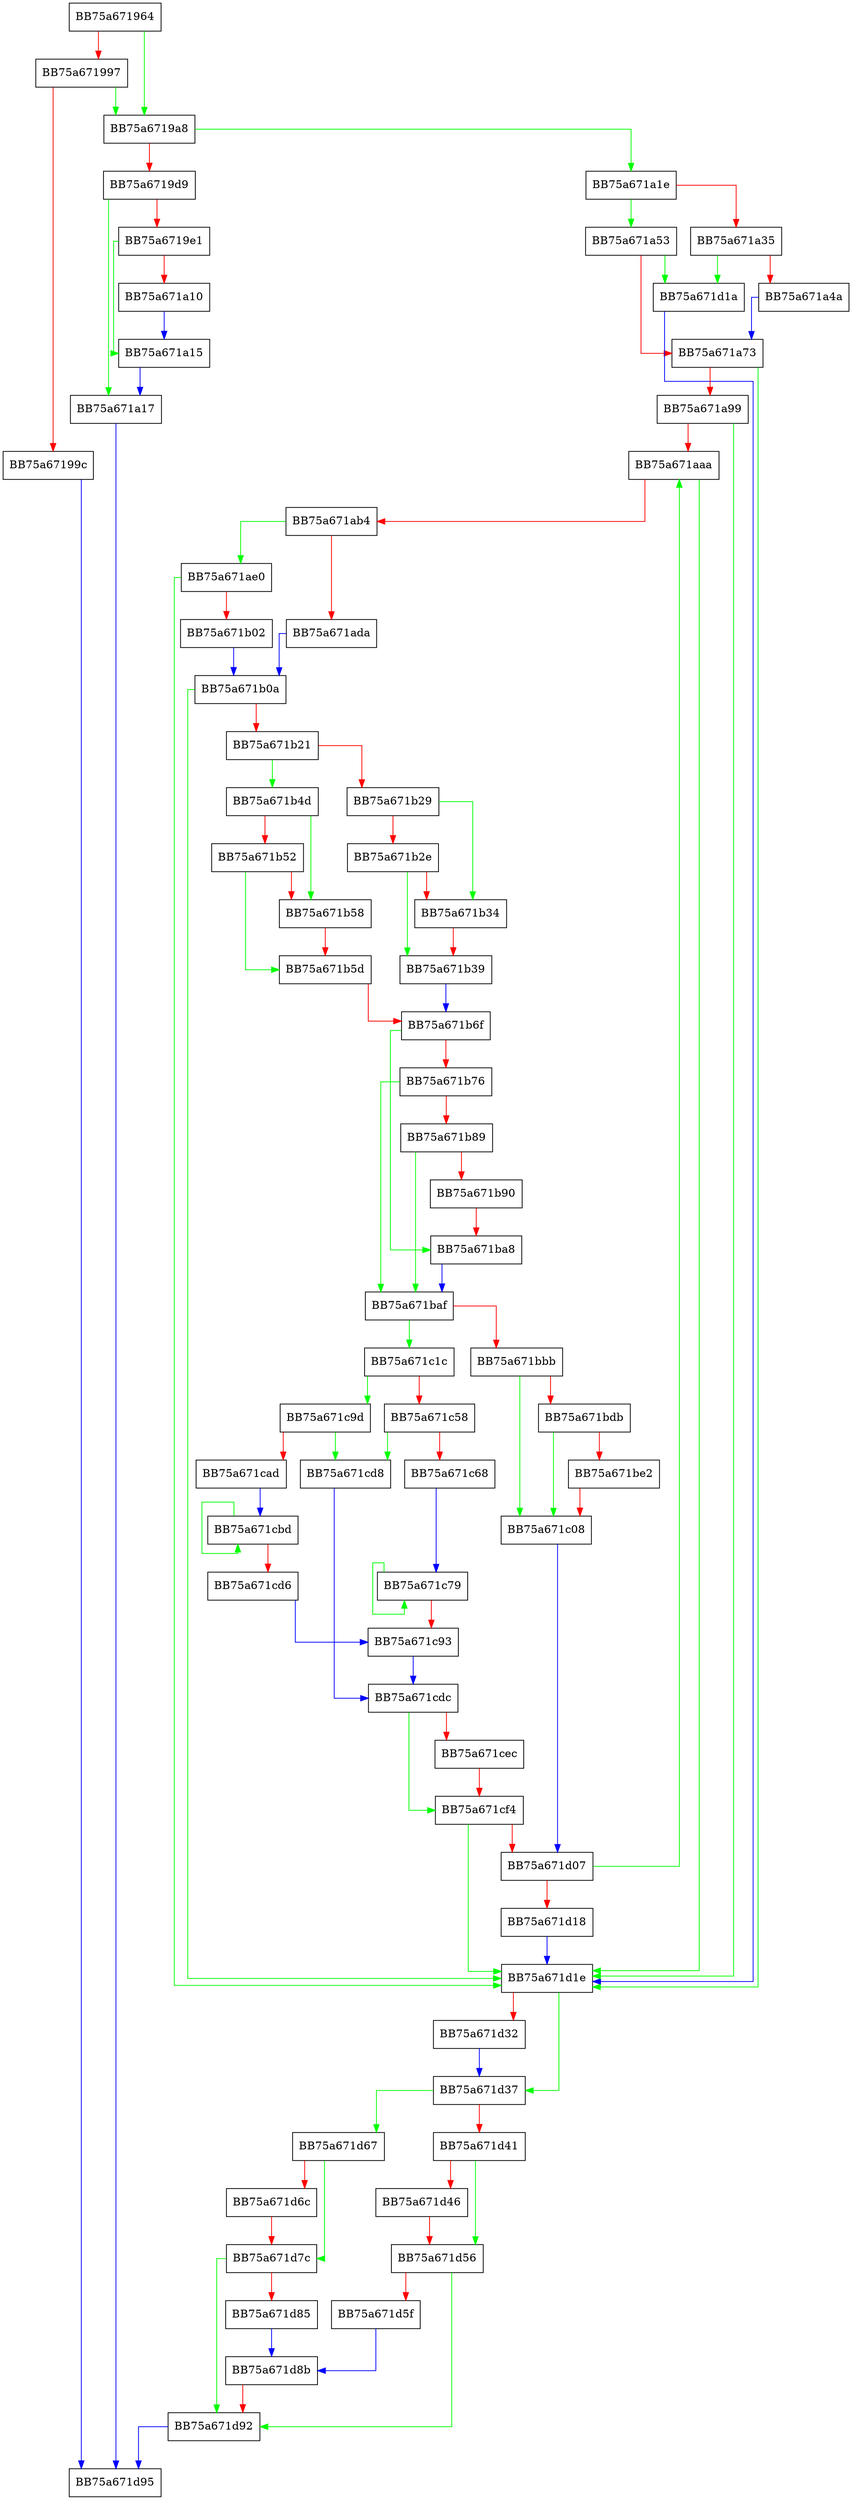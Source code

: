 digraph process_range {
  node [shape="box"];
  graph [splines=ortho];
  BB75a671964 -> BB75a6719a8 [color="green"];
  BB75a671964 -> BB75a671997 [color="red"];
  BB75a671997 -> BB75a6719a8 [color="green"];
  BB75a671997 -> BB75a67199c [color="red"];
  BB75a67199c -> BB75a671d95 [color="blue"];
  BB75a6719a8 -> BB75a671a1e [color="green"];
  BB75a6719a8 -> BB75a6719d9 [color="red"];
  BB75a6719d9 -> BB75a671a17 [color="green"];
  BB75a6719d9 -> BB75a6719e1 [color="red"];
  BB75a6719e1 -> BB75a671a15 [color="green"];
  BB75a6719e1 -> BB75a671a10 [color="red"];
  BB75a671a10 -> BB75a671a15 [color="blue"];
  BB75a671a15 -> BB75a671a17 [color="blue"];
  BB75a671a17 -> BB75a671d95 [color="blue"];
  BB75a671a1e -> BB75a671a53 [color="green"];
  BB75a671a1e -> BB75a671a35 [color="red"];
  BB75a671a35 -> BB75a671d1a [color="green"];
  BB75a671a35 -> BB75a671a4a [color="red"];
  BB75a671a4a -> BB75a671a73 [color="blue"];
  BB75a671a53 -> BB75a671d1a [color="green"];
  BB75a671a53 -> BB75a671a73 [color="red"];
  BB75a671a73 -> BB75a671d1e [color="green"];
  BB75a671a73 -> BB75a671a99 [color="red"];
  BB75a671a99 -> BB75a671d1e [color="green"];
  BB75a671a99 -> BB75a671aaa [color="red"];
  BB75a671aaa -> BB75a671d1e [color="green"];
  BB75a671aaa -> BB75a671ab4 [color="red"];
  BB75a671ab4 -> BB75a671ae0 [color="green"];
  BB75a671ab4 -> BB75a671ada [color="red"];
  BB75a671ada -> BB75a671b0a [color="blue"];
  BB75a671ae0 -> BB75a671d1e [color="green"];
  BB75a671ae0 -> BB75a671b02 [color="red"];
  BB75a671b02 -> BB75a671b0a [color="blue"];
  BB75a671b0a -> BB75a671d1e [color="green"];
  BB75a671b0a -> BB75a671b21 [color="red"];
  BB75a671b21 -> BB75a671b4d [color="green"];
  BB75a671b21 -> BB75a671b29 [color="red"];
  BB75a671b29 -> BB75a671b34 [color="green"];
  BB75a671b29 -> BB75a671b2e [color="red"];
  BB75a671b2e -> BB75a671b39 [color="green"];
  BB75a671b2e -> BB75a671b34 [color="red"];
  BB75a671b34 -> BB75a671b39 [color="red"];
  BB75a671b39 -> BB75a671b6f [color="blue"];
  BB75a671b4d -> BB75a671b58 [color="green"];
  BB75a671b4d -> BB75a671b52 [color="red"];
  BB75a671b52 -> BB75a671b5d [color="green"];
  BB75a671b52 -> BB75a671b58 [color="red"];
  BB75a671b58 -> BB75a671b5d [color="red"];
  BB75a671b5d -> BB75a671b6f [color="red"];
  BB75a671b6f -> BB75a671ba8 [color="green"];
  BB75a671b6f -> BB75a671b76 [color="red"];
  BB75a671b76 -> BB75a671baf [color="green"];
  BB75a671b76 -> BB75a671b89 [color="red"];
  BB75a671b89 -> BB75a671baf [color="green"];
  BB75a671b89 -> BB75a671b90 [color="red"];
  BB75a671b90 -> BB75a671ba8 [color="red"];
  BB75a671ba8 -> BB75a671baf [color="blue"];
  BB75a671baf -> BB75a671c1c [color="green"];
  BB75a671baf -> BB75a671bbb [color="red"];
  BB75a671bbb -> BB75a671c08 [color="green"];
  BB75a671bbb -> BB75a671bdb [color="red"];
  BB75a671bdb -> BB75a671c08 [color="green"];
  BB75a671bdb -> BB75a671be2 [color="red"];
  BB75a671be2 -> BB75a671c08 [color="red"];
  BB75a671c08 -> BB75a671d07 [color="blue"];
  BB75a671c1c -> BB75a671c9d [color="green"];
  BB75a671c1c -> BB75a671c58 [color="red"];
  BB75a671c58 -> BB75a671cd8 [color="green"];
  BB75a671c58 -> BB75a671c68 [color="red"];
  BB75a671c68 -> BB75a671c79 [color="blue"];
  BB75a671c79 -> BB75a671c79 [color="green"];
  BB75a671c79 -> BB75a671c93 [color="red"];
  BB75a671c93 -> BB75a671cdc [color="blue"];
  BB75a671c9d -> BB75a671cd8 [color="green"];
  BB75a671c9d -> BB75a671cad [color="red"];
  BB75a671cad -> BB75a671cbd [color="blue"];
  BB75a671cbd -> BB75a671cbd [color="green"];
  BB75a671cbd -> BB75a671cd6 [color="red"];
  BB75a671cd6 -> BB75a671c93 [color="blue"];
  BB75a671cd8 -> BB75a671cdc [color="blue"];
  BB75a671cdc -> BB75a671cf4 [color="green"];
  BB75a671cdc -> BB75a671cec [color="red"];
  BB75a671cec -> BB75a671cf4 [color="red"];
  BB75a671cf4 -> BB75a671d1e [color="green"];
  BB75a671cf4 -> BB75a671d07 [color="red"];
  BB75a671d07 -> BB75a671aaa [color="green"];
  BB75a671d07 -> BB75a671d18 [color="red"];
  BB75a671d18 -> BB75a671d1e [color="blue"];
  BB75a671d1a -> BB75a671d1e [color="blue"];
  BB75a671d1e -> BB75a671d37 [color="green"];
  BB75a671d1e -> BB75a671d32 [color="red"];
  BB75a671d32 -> BB75a671d37 [color="blue"];
  BB75a671d37 -> BB75a671d67 [color="green"];
  BB75a671d37 -> BB75a671d41 [color="red"];
  BB75a671d41 -> BB75a671d56 [color="green"];
  BB75a671d41 -> BB75a671d46 [color="red"];
  BB75a671d46 -> BB75a671d56 [color="red"];
  BB75a671d56 -> BB75a671d92 [color="green"];
  BB75a671d56 -> BB75a671d5f [color="red"];
  BB75a671d5f -> BB75a671d8b [color="blue"];
  BB75a671d67 -> BB75a671d7c [color="green"];
  BB75a671d67 -> BB75a671d6c [color="red"];
  BB75a671d6c -> BB75a671d7c [color="red"];
  BB75a671d7c -> BB75a671d92 [color="green"];
  BB75a671d7c -> BB75a671d85 [color="red"];
  BB75a671d85 -> BB75a671d8b [color="blue"];
  BB75a671d8b -> BB75a671d92 [color="red"];
  BB75a671d92 -> BB75a671d95 [color="blue"];
}
